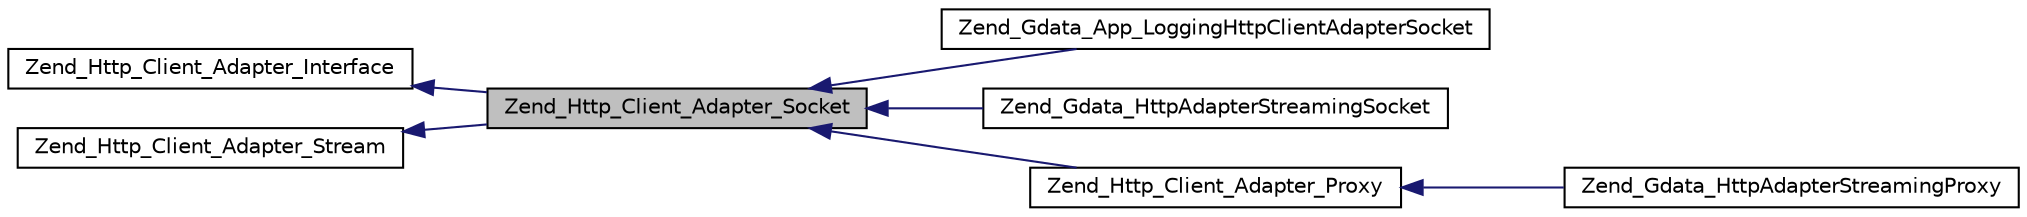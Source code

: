 digraph G
{
  edge [fontname="Helvetica",fontsize="10",labelfontname="Helvetica",labelfontsize="10"];
  node [fontname="Helvetica",fontsize="10",shape=record];
  rankdir="LR";
  Node1 [label="Zend_Http_Client_Adapter_Socket",height=0.2,width=0.4,color="black", fillcolor="grey75", style="filled" fontcolor="black"];
  Node2 -> Node1 [dir="back",color="midnightblue",fontsize="10",style="solid",fontname="Helvetica"];
  Node2 [label="Zend_Http_Client_Adapter_Interface",height=0.2,width=0.4,color="black", fillcolor="white", style="filled",URL="$interface_zend___http___client___adapter___interface.html"];
  Node3 -> Node1 [dir="back",color="midnightblue",fontsize="10",style="solid",fontname="Helvetica"];
  Node3 [label="Zend_Http_Client_Adapter_Stream",height=0.2,width=0.4,color="black", fillcolor="white", style="filled",URL="$interface_zend___http___client___adapter___stream.html"];
  Node1 -> Node4 [dir="back",color="midnightblue",fontsize="10",style="solid",fontname="Helvetica"];
  Node4 [label="Zend_Gdata_App_LoggingHttpClientAdapterSocket",height=0.2,width=0.4,color="black", fillcolor="white", style="filled",URL="$class_zend___gdata___app___logging_http_client_adapter_socket.html"];
  Node1 -> Node5 [dir="back",color="midnightblue",fontsize="10",style="solid",fontname="Helvetica"];
  Node5 [label="Zend_Gdata_HttpAdapterStreamingSocket",height=0.2,width=0.4,color="black", fillcolor="white", style="filled",URL="$class_zend___gdata___http_adapter_streaming_socket.html"];
  Node1 -> Node6 [dir="back",color="midnightblue",fontsize="10",style="solid",fontname="Helvetica"];
  Node6 [label="Zend_Http_Client_Adapter_Proxy",height=0.2,width=0.4,color="black", fillcolor="white", style="filled",URL="$class_zend___http___client___adapter___proxy.html"];
  Node6 -> Node7 [dir="back",color="midnightblue",fontsize="10",style="solid",fontname="Helvetica"];
  Node7 [label="Zend_Gdata_HttpAdapterStreamingProxy",height=0.2,width=0.4,color="black", fillcolor="white", style="filled",URL="$class_zend___gdata___http_adapter_streaming_proxy.html"];
}
